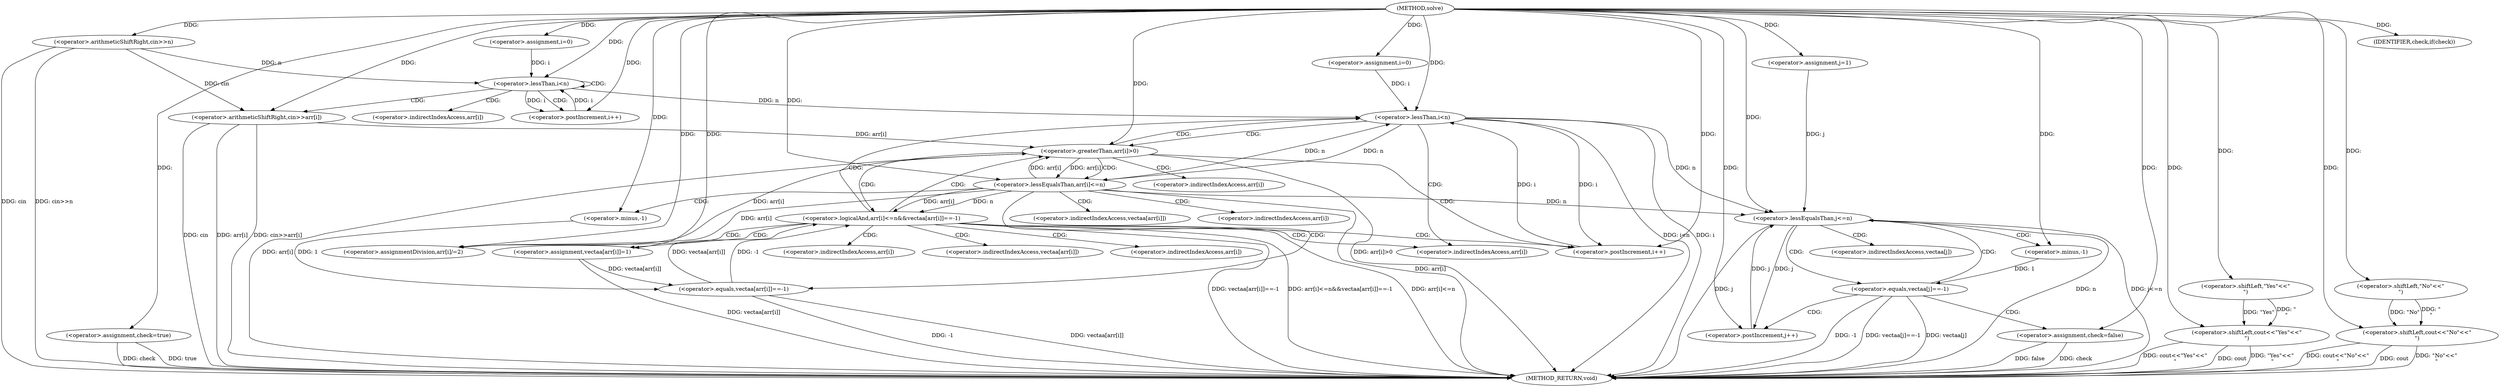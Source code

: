 digraph "solve" {  
"1000164" [label = "(METHOD,solve)" ]
"1000275" [label = "(METHOD_RETURN,void)" ]
"1000167" [label = "(<operator>.arithmeticShiftRight,cin>>n)" ]
"1000236" [label = "(<operator>.assignment,check=true)" ]
"1000173" [label = "(<operator>.assignment,i=0)" ]
"1000176" [label = "(<operator>.lessThan,i<n)" ]
"1000179" [label = "(<operator>.postIncrement,i++)" ]
"1000190" [label = "(<operator>.assignment,i=0)" ]
"1000193" [label = "(<operator>.lessThan,i<n)" ]
"1000196" [label = "(<operator>.postIncrement,i++)" ]
"1000241" [label = "(<operator>.assignment,j=1)" ]
"1000244" [label = "(<operator>.lessEqualsThan,j<=n)" ]
"1000247" [label = "(<operator>.postIncrement,j++)" ]
"1000263" [label = "(IDENTIFIER,check,if(check))" ]
"1000264" [label = "(<operator>.shiftLeft,cout<<\"Yes\"<<\"\n\")" ]
"1000182" [label = "(<operator>.arithmeticShiftRight,cin>>arr[i])" ]
"1000270" [label = "(<operator>.shiftLeft,cout<<\"No\"<<\"\n\")" ]
"1000200" [label = "(<operator>.greaterThan,arr[i]>0)" ]
"1000251" [label = "(<operator>.equals,vectaa[j]==-1)" ]
"1000266" [label = "(<operator>.shiftLeft,\"Yes\"<<\"\n\")" ]
"1000230" [label = "(<operator>.assignmentDivision,arr[i]/=2)" ]
"1000258" [label = "(<operator>.assignment,check=false)" ]
"1000272" [label = "(<operator>.shiftLeft,\"No\"<<\"\n\")" ]
"1000207" [label = "(<operator>.logicalAnd,arr[i]<=n&&vectaa[arr[i]]==-1)" ]
"1000255" [label = "(<operator>.minus,-1)" ]
"1000222" [label = "(<operator>.assignment,vectaa[arr[i]]=1)" ]
"1000208" [label = "(<operator>.lessEqualsThan,arr[i]<=n)" ]
"1000213" [label = "(<operator>.equals,vectaa[arr[i]]==-1)" ]
"1000219" [label = "(<operator>.minus,-1)" ]
"1000184" [label = "(<operator>.indirectIndexAccess,arr[i])" ]
"1000201" [label = "(<operator>.indirectIndexAccess,arr[i])" ]
"1000252" [label = "(<operator>.indirectIndexAccess,vectaa[j])" ]
"1000231" [label = "(<operator>.indirectIndexAccess,arr[i])" ]
"1000209" [label = "(<operator>.indirectIndexAccess,arr[i])" ]
"1000214" [label = "(<operator>.indirectIndexAccess,vectaa[arr[i]])" ]
"1000223" [label = "(<operator>.indirectIndexAccess,vectaa[arr[i]])" ]
"1000216" [label = "(<operator>.indirectIndexAccess,arr[i])" ]
"1000225" [label = "(<operator>.indirectIndexAccess,arr[i])" ]
  "1000167" -> "1000275"  [ label = "DDG: cin"] 
  "1000167" -> "1000275"  [ label = "DDG: cin>>n"] 
  "1000193" -> "1000275"  [ label = "DDG: i"] 
  "1000193" -> "1000275"  [ label = "DDG: i<n"] 
  "1000200" -> "1000275"  [ label = "DDG: arr[i]"] 
  "1000200" -> "1000275"  [ label = "DDG: arr[i]>0"] 
  "1000208" -> "1000275"  [ label = "DDG: arr[i]"] 
  "1000207" -> "1000275"  [ label = "DDG: arr[i]<=n"] 
  "1000213" -> "1000275"  [ label = "DDG: vectaa[arr[i]]"] 
  "1000213" -> "1000275"  [ label = "DDG: -1"] 
  "1000207" -> "1000275"  [ label = "DDG: vectaa[arr[i]]==-1"] 
  "1000207" -> "1000275"  [ label = "DDG: arr[i]<=n&&vectaa[arr[i]]==-1"] 
  "1000222" -> "1000275"  [ label = "DDG: vectaa[arr[i]]"] 
  "1000236" -> "1000275"  [ label = "DDG: check"] 
  "1000244" -> "1000275"  [ label = "DDG: j"] 
  "1000244" -> "1000275"  [ label = "DDG: n"] 
  "1000244" -> "1000275"  [ label = "DDG: j<=n"] 
  "1000251" -> "1000275"  [ label = "DDG: vectaa[j]"] 
  "1000251" -> "1000275"  [ label = "DDG: -1"] 
  "1000251" -> "1000275"  [ label = "DDG: vectaa[j]==-1"] 
  "1000258" -> "1000275"  [ label = "DDG: check"] 
  "1000270" -> "1000275"  [ label = "DDG: cout"] 
  "1000270" -> "1000275"  [ label = "DDG: \"No\"<<\"\n\""] 
  "1000270" -> "1000275"  [ label = "DDG: cout<<\"No\"<<\"\n\""] 
  "1000264" -> "1000275"  [ label = "DDG: cout"] 
  "1000264" -> "1000275"  [ label = "DDG: \"Yes\"<<\"\n\""] 
  "1000264" -> "1000275"  [ label = "DDG: cout<<\"Yes\"<<\"\n\""] 
  "1000182" -> "1000275"  [ label = "DDG: cin"] 
  "1000182" -> "1000275"  [ label = "DDG: arr[i]"] 
  "1000182" -> "1000275"  [ label = "DDG: cin>>arr[i]"] 
  "1000236" -> "1000275"  [ label = "DDG: true"] 
  "1000258" -> "1000275"  [ label = "DDG: false"] 
  "1000164" -> "1000236"  [ label = "DDG: "] 
  "1000164" -> "1000167"  [ label = "DDG: "] 
  "1000164" -> "1000173"  [ label = "DDG: "] 
  "1000164" -> "1000190"  [ label = "DDG: "] 
  "1000164" -> "1000241"  [ label = "DDG: "] 
  "1000164" -> "1000263"  [ label = "DDG: "] 
  "1000173" -> "1000176"  [ label = "DDG: i"] 
  "1000179" -> "1000176"  [ label = "DDG: i"] 
  "1000164" -> "1000176"  [ label = "DDG: "] 
  "1000167" -> "1000176"  [ label = "DDG: n"] 
  "1000176" -> "1000179"  [ label = "DDG: i"] 
  "1000164" -> "1000179"  [ label = "DDG: "] 
  "1000190" -> "1000193"  [ label = "DDG: i"] 
  "1000196" -> "1000193"  [ label = "DDG: i"] 
  "1000164" -> "1000193"  [ label = "DDG: "] 
  "1000176" -> "1000193"  [ label = "DDG: n"] 
  "1000208" -> "1000193"  [ label = "DDG: n"] 
  "1000193" -> "1000196"  [ label = "DDG: i"] 
  "1000164" -> "1000196"  [ label = "DDG: "] 
  "1000241" -> "1000244"  [ label = "DDG: j"] 
  "1000247" -> "1000244"  [ label = "DDG: j"] 
  "1000164" -> "1000244"  [ label = "DDG: "] 
  "1000193" -> "1000244"  [ label = "DDG: n"] 
  "1000208" -> "1000244"  [ label = "DDG: n"] 
  "1000244" -> "1000247"  [ label = "DDG: j"] 
  "1000164" -> "1000247"  [ label = "DDG: "] 
  "1000164" -> "1000264"  [ label = "DDG: "] 
  "1000266" -> "1000264"  [ label = "DDG: \"Yes\""] 
  "1000266" -> "1000264"  [ label = "DDG: \"\n\""] 
  "1000167" -> "1000182"  [ label = "DDG: cin"] 
  "1000164" -> "1000182"  [ label = "DDG: "] 
  "1000164" -> "1000266"  [ label = "DDG: "] 
  "1000164" -> "1000270"  [ label = "DDG: "] 
  "1000272" -> "1000270"  [ label = "DDG: \"No\""] 
  "1000272" -> "1000270"  [ label = "DDG: \"\n\""] 
  "1000208" -> "1000200"  [ label = "DDG: arr[i]"] 
  "1000230" -> "1000200"  [ label = "DDG: arr[i]"] 
  "1000182" -> "1000200"  [ label = "DDG: arr[i]"] 
  "1000164" -> "1000200"  [ label = "DDG: "] 
  "1000164" -> "1000230"  [ label = "DDG: "] 
  "1000255" -> "1000251"  [ label = "DDG: 1"] 
  "1000164" -> "1000258"  [ label = "DDG: "] 
  "1000164" -> "1000272"  [ label = "DDG: "] 
  "1000208" -> "1000230"  [ label = "DDG: arr[i]"] 
  "1000164" -> "1000255"  [ label = "DDG: "] 
  "1000208" -> "1000207"  [ label = "DDG: arr[i]"] 
  "1000208" -> "1000207"  [ label = "DDG: n"] 
  "1000213" -> "1000207"  [ label = "DDG: vectaa[arr[i]]"] 
  "1000213" -> "1000207"  [ label = "DDG: -1"] 
  "1000164" -> "1000222"  [ label = "DDG: "] 
  "1000200" -> "1000208"  [ label = "DDG: arr[i]"] 
  "1000193" -> "1000208"  [ label = "DDG: n"] 
  "1000164" -> "1000208"  [ label = "DDG: "] 
  "1000222" -> "1000213"  [ label = "DDG: vectaa[arr[i]]"] 
  "1000219" -> "1000213"  [ label = "DDG: 1"] 
  "1000164" -> "1000219"  [ label = "DDG: "] 
  "1000176" -> "1000182"  [ label = "CDG: "] 
  "1000176" -> "1000179"  [ label = "CDG: "] 
  "1000176" -> "1000184"  [ label = "CDG: "] 
  "1000176" -> "1000176"  [ label = "CDG: "] 
  "1000193" -> "1000200"  [ label = "CDG: "] 
  "1000193" -> "1000201"  [ label = "CDG: "] 
  "1000244" -> "1000255"  [ label = "CDG: "] 
  "1000244" -> "1000251"  [ label = "CDG: "] 
  "1000244" -> "1000252"  [ label = "CDG: "] 
  "1000200" -> "1000208"  [ label = "CDG: "] 
  "1000200" -> "1000196"  [ label = "CDG: "] 
  "1000200" -> "1000207"  [ label = "CDG: "] 
  "1000200" -> "1000193"  [ label = "CDG: "] 
  "1000200" -> "1000209"  [ label = "CDG: "] 
  "1000251" -> "1000247"  [ label = "CDG: "] 
  "1000251" -> "1000258"  [ label = "CDG: "] 
  "1000251" -> "1000244"  [ label = "CDG: "] 
  "1000207" -> "1000200"  [ label = "CDG: "] 
  "1000207" -> "1000230"  [ label = "CDG: "] 
  "1000207" -> "1000225"  [ label = "CDG: "] 
  "1000207" -> "1000222"  [ label = "CDG: "] 
  "1000207" -> "1000201"  [ label = "CDG: "] 
  "1000207" -> "1000231"  [ label = "CDG: "] 
  "1000207" -> "1000223"  [ label = "CDG: "] 
  "1000207" -> "1000196"  [ label = "CDG: "] 
  "1000207" -> "1000193"  [ label = "CDG: "] 
  "1000208" -> "1000213"  [ label = "CDG: "] 
  "1000208" -> "1000216"  [ label = "CDG: "] 
  "1000208" -> "1000219"  [ label = "CDG: "] 
  "1000208" -> "1000214"  [ label = "CDG: "] 
}
